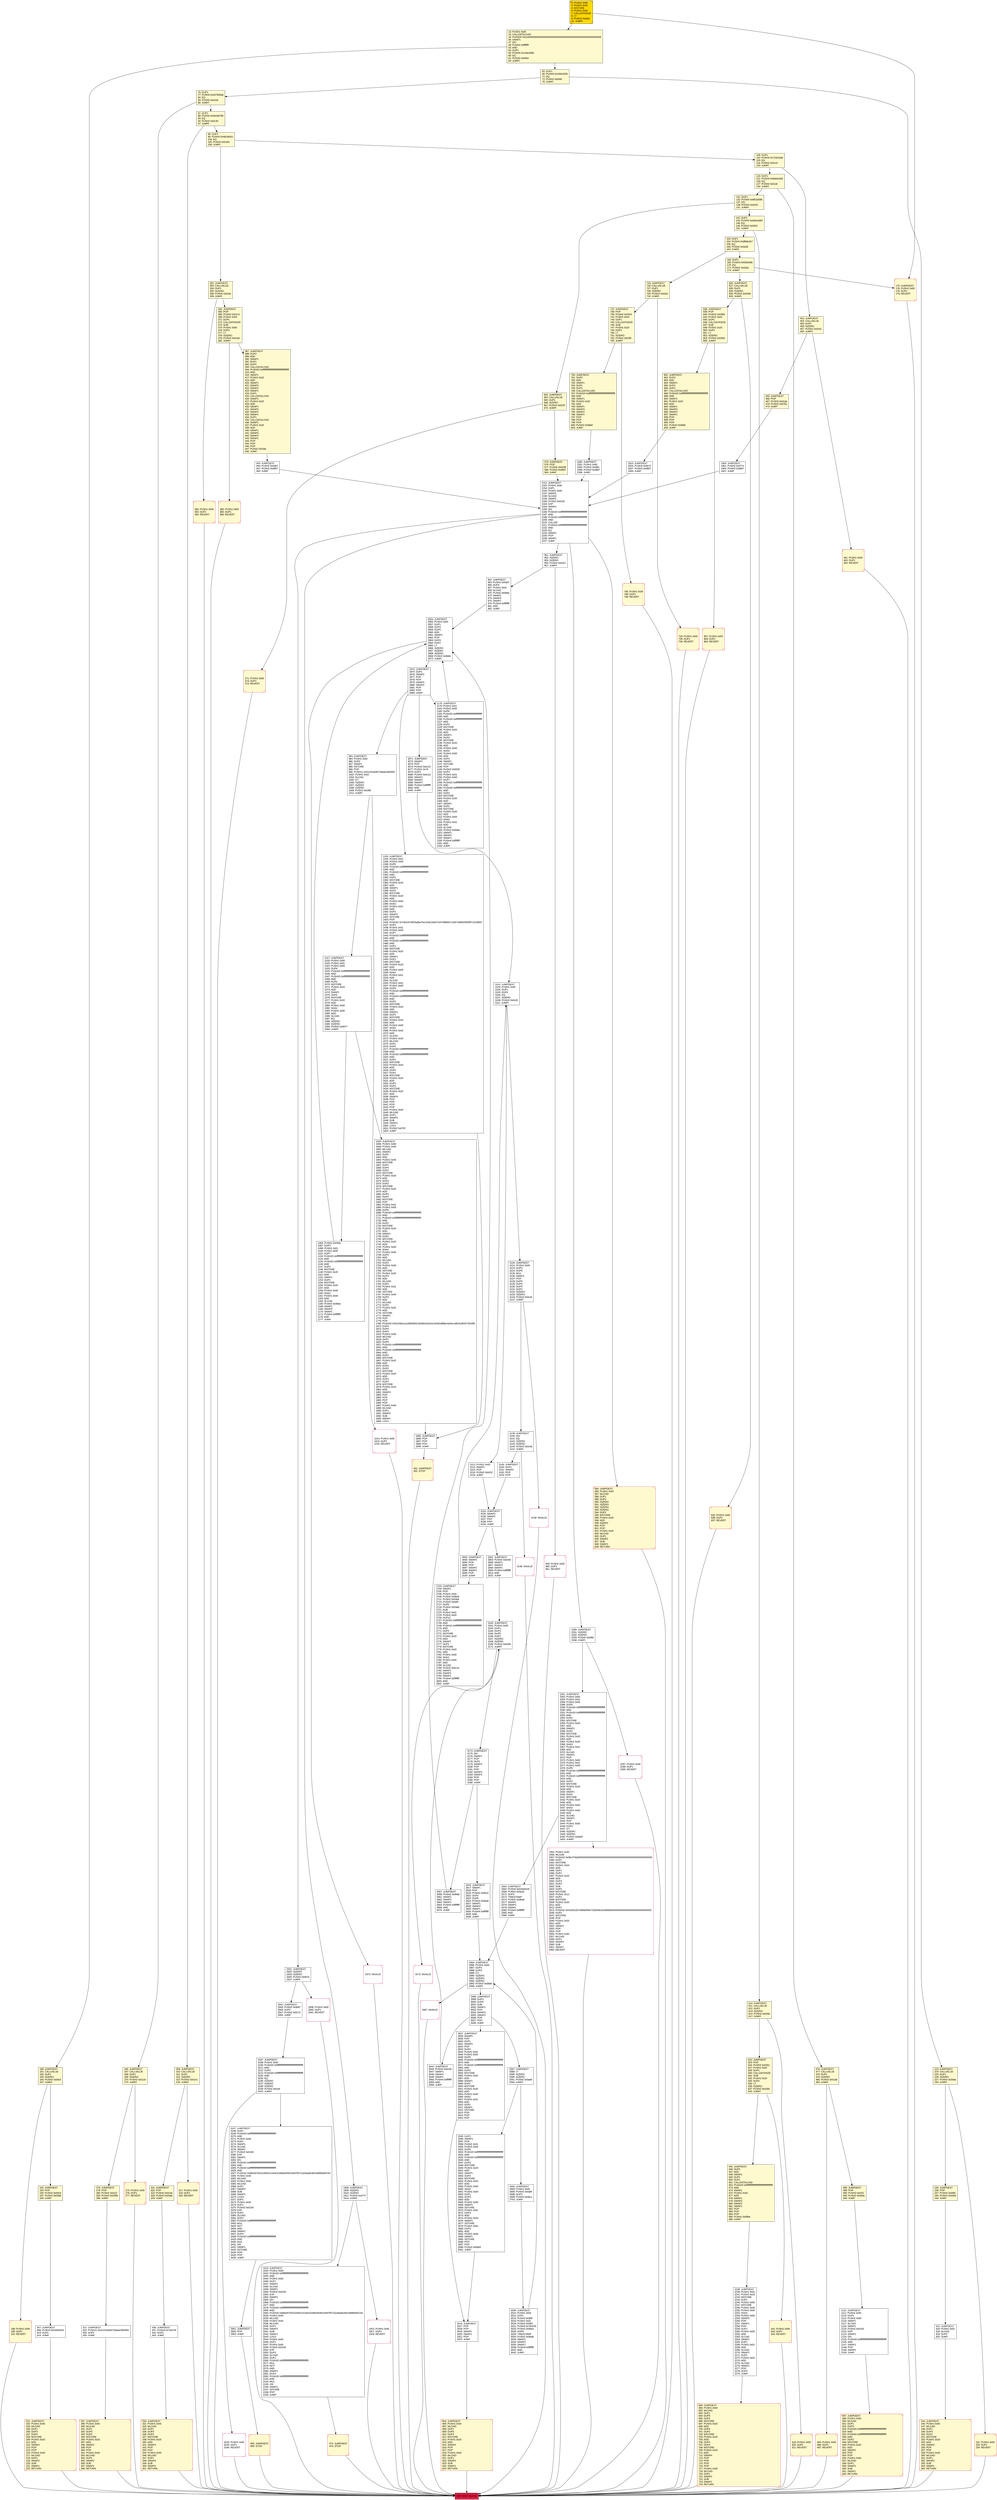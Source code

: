 digraph G {
bgcolor=transparent rankdir=UD;
node [shape=box style=filled color=black fillcolor=white fontname=arial fontcolor=black];
2280 [label="2280: JUMPDEST\l2281: PUSH1 0x00\l2283: PUSH2 0x08f2\l2286: PUSH2 0x0867\l2289: JUMP\l" ];
2984 [label="2984: JUMPDEST\l2985: PUSH1 0x00\l2987: DUP3\l2988: DUP3\l2989: GT\l2990: ISZERO\l2991: ISZERO\l2992: ISZERO\l2993: PUSH2 0x0bb6\l2996: JUMPI\l" ];
861 [label="861: JUMPDEST\l862: DUP2\l863: ADD\l864: SWAP1\l865: DUP1\l866: DUP1\l867: CALLDATALOAD\l868: PUSH20 0xffffffffffffffffffffffffffffffffffffffff\l889: AND\l890: SWAP1\l891: PUSH1 0x20\l893: ADD\l894: SWAP1\l895: SWAP3\l896: SWAP2\l897: SWAP1\l898: POP\l899: POP\l900: POP\l901: PUSH2 0x0b6b\l904: JUMP\l" fillcolor=lemonchiffon ];
2997 [label="2997: INVALID\l" shape=Msquare color=crimson ];
3243 [label="3243: PUSH1 0x00\l3245: DUP1\l3246: REVERT\l" shape=Msquare color=crimson ];
0 [label="0: PUSH1 0x80\l2: PUSH1 0x40\l4: MSTORE\l5: PUSH1 0x04\l7: CALLDATASIZE\l8: LT\l9: PUSH2 0x00af\l12: JUMPI\l" fillcolor=lemonchiffon shape=Msquare fillcolor=gold ];
352 [label="352: JUMPDEST\l353: CALLVALUE\l354: DUP1\l355: ISZERO\l356: PUSH2 0x016c\l359: JUMPI\l" fillcolor=lemonchiffon ];
951 [label="951: JUMPDEST\l952: ISZERO\l953: ISZERO\l954: PUSH2 0x03c2\l957: JUMPI\l" ];
2587 [label="2587: JUMPDEST\l2588: LT\l2589: ISZERO\l2590: ISZERO\l2591: PUSH2 0x0a84\l2594: JUMPI\l" ];
131 [label="131: DUP1\l132: PUSH4 0x8f32d59b\l137: EQ\l138: PUSH2 0x0233\l141: JUMPI\l" fillcolor=lemonchiffon ];
278 [label="278: JUMPDEST\l279: POP\l280: PUSH2 0x011f\l283: PUSH2 0x0399\l286: JUMP\l" fillcolor=lemonchiffon ];
962 [label="962: JUMPDEST\l963: PUSH2 0x03d7\l966: DUP3\l967: PUSH1 0x02\l969: SLOAD\l970: PUSH2 0x0b8a\l973: SWAP1\l974: SWAP2\l975: SWAP1\l976: PUSH4 0xffffffff\l981: AND\l982: JUMP\l" ];
223 [label="223: JUMPDEST\l224: CALLVALUE\l225: DUP1\l226: ISZERO\l227: PUSH2 0x00eb\l230: JUMPI\l" fillcolor=lemonchiffon ];
98 [label="98: DUP1\l99: PUSH4 0x48cdb451\l104: EQ\l105: PUSH2 0x0160\l108: JUMPI\l" fillcolor=lemonchiffon ];
188 [label="188: PUSH1 0x00\l190: DUP1\l191: REVERT\l" fillcolor=lemonchiffon shape=Msquare color=crimson ];
905 [label="905: JUMPDEST\l906: STOP\l" fillcolor=lemonchiffon shape=Msquare color=crimson ];
65 [label="65: DUP1\l66: PUSH4 0x165e3250\l71: EQ\l72: PUSH2 0x00df\l75: JUMPI\l" fillcolor=lemonchiffon ];
725 [label="725: JUMPDEST\l726: CALLVALUE\l727: DUP1\l728: ISZERO\l729: PUSH2 0x02e1\l732: JUMPI\l" fillcolor=lemonchiffon ];
958 [label="958: PUSH1 0x00\l960: DUP1\l961: REVERT\l" shape=Msquare color=crimson ];
2703 [label="2703: JUMPDEST\l2704: SWAP1\l2705: POP\l2706: PUSH1 0x00\l2708: PUSH2 0x0b00\l2711: PUSH2 0x03e8\l2714: PUSH2 0x0af2\l2717: DUP5\l2718: PUSH2 0x03e8\l2721: SUB\l2722: PUSH1 0x01\l2724: PUSH1 0x00\l2726: DUP12\l2727: PUSH20 0xffffffffffffffffffffffffffffffffffffffff\l2748: AND\l2749: PUSH20 0xffffffffffffffffffffffffffffffffffffffff\l2770: AND\l2771: DUP2\l2772: MSTORE\l2773: PUSH1 0x20\l2775: ADD\l2776: SWAP1\l2777: DUP2\l2778: MSTORE\l2779: PUSH1 0x20\l2781: ADD\l2782: PUSH1 0x00\l2784: SHA3\l2785: PUSH1 0x00\l2787: ADD\l2788: SLOAD\l2789: PUSH2 0x0c1d\l2792: SWAP1\l2793: SWAP2\l2794: SWAP1\l2795: PUSH4 0xffffffff\l2800: AND\l2801: JUMP\l" ];
641 [label="641: PUSH1 0x00\l643: DUP1\l644: REVERT\l" fillcolor=lemonchiffon shape=Msquare color=crimson ];
2973 [label="2973: INVALID\l" shape=Msquare color=crimson ];
2454 [label="2454: PUSH1 0x40\l2456: MLOAD\l2457: PUSH32 0x08c379a000000000000000000000000000000000000000000000000000000000\l2490: DUP2\l2491: MSTORE\l2492: PUSH1 0x04\l2494: ADD\l2495: DUP1\l2496: DUP1\l2497: PUSH1 0x20\l2499: ADD\l2500: DUP3\l2501: DUP2\l2502: SUB\l2503: DUP3\l2504: MSTORE\l2505: PUSH1 0x12\l2507: DUP2\l2508: MSTORE\l2509: PUSH1 0x20\l2511: ADD\l2512: DUP1\l2513: PUSH32 0x416c6c20746f6b656e7320636c61696d65640000000000000000000000000000\l2546: DUP2\l2547: MSTORE\l2548: POP\l2549: PUSH1 0x20\l2551: ADD\l2552: SWAP2\l2553: POP\l2554: POP\l2555: PUSH1 0x40\l2557: MLOAD\l2558: DUP1\l2559: SWAP2\l2560: SUB\l2561: SWAP1\l2562: REVERT\l" shape=Msquare color=crimson ];
2692 [label="2692: JUMPDEST\l2693: PUSH1 0x00\l2695: PUSH2 0x0a8f\l2698: DUP3\l2699: PUSH2 0x0bc1\l2702: JUMP\l" ];
153 [label="153: DUP1\l154: PUSH4 0xdf8de3e7\l159: EQ\l160: PUSH2 0x02d5\l163: JUMPI\l" fillcolor=lemonchiffon ];
321 [label="321: JUMPDEST\l322: POP\l323: PUSH2 0x014a\l326: PUSH2 0x03a8\l329: JUMP\l" fillcolor=lemonchiffon ];
109 [label="109: DUP1\l110: PUSH4 0x715018a6\l115: EQ\l116: PUSH2 0x01c5\l119: JUMPI\l" fillcolor=lemonchiffon ];
622 [label="622: JUMPDEST\l623: POP\l624: PUSH2 0x02b1\l627: PUSH1 0x04\l629: DUP1\l630: CALLDATASIZE\l631: SUB\l632: PUSH1 0x20\l634: DUP2\l635: LT\l636: ISZERO\l637: PUSH2 0x0285\l640: JUMPI\l" fillcolor=lemonchiffon ];
87 [label="87: DUP1\l88: PUSH4 0x2b2ab780\l93: EQ\l94: PUSH2 0x0135\l97: JUMPI\l" fillcolor=lemonchiffon ];
453 [label="453: JUMPDEST\l454: CALLVALUE\l455: DUP1\l456: ISZERO\l457: PUSH2 0x01d1\l460: JUMPI\l" fillcolor=lemonchiffon ];
484 [label="484: PUSH1 0x00\l486: DUP1\l487: REVERT\l" fillcolor=lemonchiffon shape=Msquare color=crimson ];
231 [label="231: PUSH1 0x00\l233: DUP1\l234: REVERT\l" fillcolor=lemonchiffon shape=Msquare color=crimson ];
244 [label="244: JUMPDEST\l245: PUSH1 0x40\l247: MLOAD\l248: DUP1\l249: DUP3\l250: DUP2\l251: MSTORE\l252: PUSH1 0x20\l254: ADD\l255: SWAP2\l256: POP\l257: POP\l258: PUSH1 0x40\l260: MLOAD\l261: DUP1\l262: SWAP2\l263: SUB\l264: SWAP1\l265: RETURN\l" fillcolor=lemonchiffon shape=Msquare color=crimson ];
3174 [label="3174: JUMPDEST\l3175: DIV\l3176: SWAP1\l3177: POP\l3178: DUP1\l3179: SWAP2\l3180: POP\l3181: POP\l3182: SWAP3\l3183: SWAP2\l3184: POP\l3185: POP\l3186: JUMP\l" ];
474 [label="474: JUMPDEST\l475: STOP\l" fillcolor=lemonchiffon shape=Msquare color=crimson ];
1919 [label="1919: JUMPDEST\l1920: PUSH1 0x00\l1922: PUSH20 0xffffffffffffffffffffffffffffffffffffffff\l1943: AND\l1944: PUSH1 0x00\l1946: DUP1\l1947: SWAP1\l1948: SLOAD\l1949: SWAP1\l1950: PUSH2 0x0100\l1953: EXP\l1954: SWAP1\l1955: DIV\l1956: PUSH20 0xffffffffffffffffffffffffffffffffffffffff\l1977: AND\l1978: PUSH20 0xffffffffffffffffffffffffffffffffffffffff\l1999: AND\l2000: PUSH32 0x8be0079c531659141344cd1fd0a4f28419497f9722a3daafe3b4186f6b6457e0\l2033: PUSH1 0x40\l2035: MLOAD\l2036: PUSH1 0x40\l2038: MLOAD\l2039: DUP1\l2040: SWAP2\l2041: SUB\l2042: SWAP1\l2043: LOG3\l2044: PUSH1 0x00\l2046: DUP1\l2047: PUSH1 0x00\l2049: PUSH2 0x0100\l2052: EXP\l2053: DUP2\l2054: SLOAD\l2055: DUP2\l2056: PUSH20 0xffffffffffffffffffffffffffffffffffffffff\l2077: MUL\l2078: NOT\l2079: AND\l2080: SWAP1\l2081: DUP4\l2082: PUSH20 0xffffffffffffffffffffffffffffffffffffffff\l2103: AND\l2104: MUL\l2105: OR\l2106: SWAP1\l2107: SSTORE\l2108: POP\l2109: JUMP\l" ];
2238 [label="2238: JUMPDEST\l2239: PUSH1 0x01\l2241: PUSH1 0x20\l2243: MSTORE\l2244: DUP1\l2245: PUSH1 0x00\l2247: MSTORE\l2248: PUSH1 0x40\l2250: PUSH1 0x00\l2252: SHA3\l2253: PUSH1 0x00\l2255: SWAP2\l2256: POP\l2257: SWAP1\l2258: POP\l2259: DUP1\l2260: PUSH1 0x00\l2262: ADD\l2263: SLOAD\l2264: SWAP1\l2265: DUP1\l2266: PUSH1 0x01\l2268: ADD\l2269: SLOAD\l2270: SWAP1\l2271: DUP1\l2272: PUSH1 0x02\l2274: ADD\l2275: SLOAD\l2276: SWAP1\l2277: POP\l2278: DUP4\l2279: JUMP\l" ];
1013 [label="1013: PUSH1 0x00\l1015: DUP1\l1016: REVERT\l" shape=Msquare color=crimson ];
756 [label="756: PUSH1 0x00\l758: DUP1\l759: REVERT\l" fillcolor=lemonchiffon shape=Msquare color=crimson ];
451 [label="451: JUMPDEST\l452: STOP\l" fillcolor=lemonchiffon shape=Msquare color=crimson ];
2297 [label="2297: PUSH1 0x00\l2299: DUP1\l2300: REVERT\l" shape=Msquare color=crimson ];
3009 [label="3009: JUMPDEST\l3010: PUSH1 0x00\l3012: DUP1\l3013: PUSH2 0x0bff\l3016: PUSH1 0x01\l3018: PUSH2 0x0bf1\l3021: PUSH3 0x76a700\l3025: PUSH2 0x0be3\l3028: DUP8\l3029: TIMESTAMP\l3030: PUSH2 0x0ba8\l3033: SWAP1\l3034: SWAP2\l3035: SWAP1\l3036: PUSH4 0xffffffff\l3041: AND\l3042: JUMP\l" ];
3093 [label="3093: JUMPDEST\l3094: SWAP2\l3095: POP\l3096: POP\l3097: SWAP2\l3098: SWAP1\l3099: POP\l3100: JUMP\l" ];
645 [label="645: JUMPDEST\l646: DUP2\l647: ADD\l648: SWAP1\l649: DUP1\l650: DUP1\l651: CALLDATALOAD\l652: PUSH20 0xffffffffffffffffffffffffffffffffffffffff\l673: AND\l674: SWAP1\l675: PUSH1 0x20\l677: ADD\l678: SWAP1\l679: SWAP3\l680: SWAP2\l681: SWAP1\l682: POP\l683: POP\l684: POP\l685: PUSH2 0x08be\l688: JUMP\l" fillcolor=lemonchiffon ];
3057 [label="3057: JUMPDEST\l3058: PUSH2 0x0b8a\l3061: SWAP1\l3062: SWAP2\l3063: SWAP1\l3064: PUSH4 0xffffffff\l3069: AND\l3070: JUMP\l" ];
3154 [label="3154: JUMPDEST\l3155: SWAP3\l3156: SWAP2\l3157: POP\l3158: POP\l3159: JUMP\l" ];
461 [label="461: PUSH1 0x00\l463: DUP1\l464: REVERT\l" fillcolor=lemonchiffon shape=Msquare color=crimson ];
3437 [label="3437: EXIT BLOCK\l" fillcolor=crimson ];
76 [label="76: DUP1\l77: PUSH4 0x297855a8\l82: EQ\l83: PUSH2 0x010a\l86: JUMPI\l" fillcolor=lemonchiffon ];
2290 [label="2290: JUMPDEST\l2291: ISZERO\l2292: ISZERO\l2293: PUSH2 0x08fd\l2296: JUMPI\l" ];
2916 [label="2916: JUMPDEST\l2917: POP\l2918: POP\l2919: SWAP2\l2920: SWAP1\l2921: POP\l2922: JUMP\l" ];
120 [label="120: DUP1\l121: PUSH4 0x8da5cb5b\l126: EQ\l127: PUSH2 0x01dc\l130: JUMPI\l" fillcolor=lemonchiffon ];
610 [label="610: JUMPDEST\l611: CALLVALUE\l612: DUP1\l613: ISZERO\l614: PUSH2 0x026e\l617: JUMPI\l" fillcolor=lemonchiffon ];
584 [label="584: JUMPDEST\l585: PUSH1 0x40\l587: MLOAD\l588: DUP1\l589: DUP3\l590: ISZERO\l591: ISZERO\l592: ISZERO\l593: ISZERO\l594: DUP2\l595: MSTORE\l596: PUSH1 0x20\l598: ADD\l599: SWAP2\l600: POP\l601: POP\l602: PUSH1 0x40\l604: MLOAD\l605: DUP1\l606: SWAP2\l607: SUB\l608: SWAP1\l609: RETURN\l" fillcolor=lemonchiffon shape=Msquare color=crimson ];
907 [label="907: JUMPDEST\l908: PUSH4 0x033e9100\l913: DUP2\l914: JUMP\l" ];
737 [label="737: JUMPDEST\l738: POP\l739: PUSH2 0x0324\l742: PUSH1 0x04\l744: DUP1\l745: CALLDATASIZE\l746: SUB\l747: PUSH1 0x20\l749: DUP2\l750: LT\l751: ISZERO\l752: PUSH2 0x02f8\l755: JUMPI\l" fillcolor=lemonchiffon ];
2563 [label="2563: JUMPDEST\l2564: PUSH4 0x033e9100\l2569: PUSH2 0x0a1b\l2572: DUP3\l2573: TIMESTAMP\l2574: PUSH2 0x0ba8\l2577: SWAP1\l2578: SWAP2\l2579: SWAP1\l2580: PUSH4 0xffffffff\l2585: AND\l2586: JUMP\l" ];
201 [label="201: JUMPDEST\l202: PUSH1 0x40\l204: MLOAD\l205: DUP1\l206: DUP3\l207: DUP2\l208: MSTORE\l209: PUSH1 0x20\l211: ADD\l212: SWAP2\l213: POP\l214: POP\l215: PUSH1 0x40\l217: MLOAD\l218: DUP1\l219: SWAP2\l220: SUB\l221: SWAP1\l222: RETURN\l" fillcolor=lemonchiffon shape=Msquare color=crimson ];
733 [label="733: PUSH1 0x00\l735: DUP1\l736: REVERT\l" fillcolor=lemonchiffon shape=Msquare color=crimson ];
2954 [label="2954: JUMPDEST\l2955: PUSH1 0x00\l2957: DUP1\l2958: DUP3\l2959: DUP5\l2960: ADD\l2961: SWAP1\l2962: POP\l2963: DUP4\l2964: DUP2\l2965: LT\l2966: ISZERO\l2967: ISZERO\l2968: ISZERO\l2969: PUSH2 0x0b9e\l2972: JUMPI\l" ];
1895 [label="1895: JUMPDEST\l1896: POP\l1897: POP\l1898: POP\l1899: JUMP\l" ];
563 [label="563: JUMPDEST\l564: CALLVALUE\l565: DUP1\l566: ISZERO\l567: PUSH2 0x023f\l570: JUMPI\l" fillcolor=lemonchiffon ];
192 [label="192: JUMPDEST\l193: POP\l194: PUSH2 0x00c9\l197: PUSH2 0x038b\l200: JUMP\l" fillcolor=lemonchiffon ];
488 [label="488: JUMPDEST\l489: POP\l490: PUSH2 0x01f1\l493: PUSH2 0x083e\l496: JUMP\l" fillcolor=lemonchiffon ];
943 [label="943: JUMPDEST\l944: PUSH2 0x03b7\l947: PUSH2 0x0867\l950: JUMP\l" ];
983 [label="983: JUMPDEST\l984: PUSH1 0x02\l986: DUP2\l987: SWAP1\l988: SSTORE\l989: POP\l990: PUSH11 0x2cc01ee0671b6aec800000\l1002: PUSH1 0x02\l1004: SLOAD\l1005: GT\l1006: ISZERO\l1007: ISZERO\l1008: ISZERO\l1009: PUSH2 0x03f9\l1012: JUMPI\l" ];
2998 [label="2998: JUMPDEST\l2999: DUP2\l3000: DUP4\l3001: SUB\l3002: SWAP1\l3003: POP\l3004: SWAP3\l3005: SWAP2\l3006: POP\l3007: POP\l3008: JUMP\l" ];
3101 [label="3101: JUMPDEST\l3102: PUSH1 0x00\l3104: DUP1\l3105: DUP4\l3106: EQ\l3107: ISZERO\l3108: PUSH2 0x0c30\l3111: JUMPI\l" ];
804 [label="804: JUMPDEST\l805: PUSH1 0x40\l807: MLOAD\l808: DUP1\l809: DUP3\l810: DUP2\l811: MSTORE\l812: PUSH1 0x20\l814: ADD\l815: SWAP2\l816: POP\l817: POP\l818: PUSH1 0x40\l820: MLOAD\l821: DUP1\l822: SWAP2\l823: SUB\l824: SWAP1\l825: RETURN\l" fillcolor=lemonchiffon shape=Msquare color=crimson ];
2816 [label="2816: JUMPDEST\l2817: SWAP1\l2818: POP\l2819: PUSH2 0x0b15\l2822: DUP2\l2823: DUP6\l2824: PUSH2 0x0ba8\l2827: SWAP1\l2828: SWAP2\l2829: SWAP1\l2830: PUSH4 0xffffffff\l2835: AND\l2836: JUMP\l" ];
364 [label="364: JUMPDEST\l365: POP\l366: PUSH2 0x01c3\l369: PUSH1 0x04\l371: DUP1\l372: CALLDATASIZE\l373: SUB\l374: PUSH1 0x60\l376: DUP2\l377: LT\l378: ISZERO\l379: PUSH2 0x0183\l382: JUMPI\l" fillcolor=lemonchiffon ];
571 [label="571: PUSH1 0x00\l573: DUP1\l574: REVERT\l" fillcolor=lemonchiffon shape=Msquare color=crimson ];
317 [label="317: PUSH1 0x00\l319: DUP1\l320: REVERT\l" fillcolor=lemonchiffon shape=Msquare color=crimson ];
465 [label="465: JUMPDEST\l466: POP\l467: PUSH2 0x01da\l470: PUSH2 0x076c\l473: JUMP\l" fillcolor=lemonchiffon ];
2931 [label="2931: JUMPDEST\l2932: ISZERO\l2933: ISZERO\l2934: PUSH2 0x0b7e\l2937: JUMPI\l" ];
2951 [label="2951: JUMPDEST\l2952: POP\l2953: JUMP\l" ];
497 [label="497: JUMPDEST\l498: PUSH1 0x40\l500: MLOAD\l501: DUP1\l502: DUP3\l503: PUSH20 0xffffffffffffffffffffffffffffffffffffffff\l524: AND\l525: PUSH20 0xffffffffffffffffffffffffffffffffffffffff\l546: AND\l547: DUP2\l548: MSTORE\l549: PUSH1 0x20\l551: ADD\l552: SWAP2\l553: POP\l554: POP\l555: PUSH1 0x40\l557: MLOAD\l558: DUP1\l559: SWAP2\l560: SUB\l561: SWAP1\l562: RETURN\l" fillcolor=lemonchiffon shape=Msquare color=crimson ];
1333 [label="1333: JUMPDEST\l1334: PUSH1 0x01\l1336: PUSH1 0x00\l1338: DUP6\l1339: PUSH20 0xffffffffffffffffffffffffffffffffffffffff\l1360: AND\l1361: PUSH20 0xffffffffffffffffffffffffffffffffffffffff\l1382: AND\l1383: DUP2\l1384: MSTORE\l1385: PUSH1 0x20\l1387: ADD\l1388: SWAP1\l1389: DUP2\l1390: MSTORE\l1391: PUSH1 0x20\l1393: ADD\l1394: PUSH1 0x00\l1396: SHA3\l1397: PUSH1 0x01\l1399: ADD\l1400: DUP2\l1401: SWAP1\l1402: SSTORE\l1403: POP\l1404: PUSH32 0x7de2c67df24adbe7bcc318c2a9474247889d37c1b67c68932f0d5ff7101bf697\l1437: DUP4\l1438: PUSH1 0x01\l1440: PUSH1 0x00\l1442: DUP7\l1443: PUSH20 0xffffffffffffffffffffffffffffffffffffffff\l1464: AND\l1465: PUSH20 0xffffffffffffffffffffffffffffffffffffffff\l1486: AND\l1487: DUP2\l1488: MSTORE\l1489: PUSH1 0x20\l1491: ADD\l1492: SWAP1\l1493: DUP2\l1494: MSTORE\l1495: PUSH1 0x20\l1497: ADD\l1498: PUSH1 0x00\l1500: SHA3\l1501: PUSH1 0x01\l1503: ADD\l1504: SLOAD\l1505: PUSH1 0x01\l1507: PUSH1 0x00\l1509: DUP8\l1510: PUSH20 0xffffffffffffffffffffffffffffffffffffffff\l1531: AND\l1532: PUSH20 0xffffffffffffffffffffffffffffffffffffffff\l1553: AND\l1554: DUP2\l1555: MSTORE\l1556: PUSH1 0x20\l1558: ADD\l1559: SWAP1\l1560: DUP2\l1561: MSTORE\l1562: PUSH1 0x20\l1564: ADD\l1565: PUSH1 0x00\l1567: SHA3\l1568: PUSH1 0x02\l1570: ADD\l1571: SLOAD\l1572: PUSH1 0x40\l1574: MLOAD\l1575: DUP1\l1576: DUP5\l1577: PUSH20 0xffffffffffffffffffffffffffffffffffffffff\l1598: AND\l1599: PUSH20 0xffffffffffffffffffffffffffffffffffffffff\l1620: AND\l1621: DUP2\l1622: MSTORE\l1623: PUSH1 0x20\l1625: ADD\l1626: DUP4\l1627: DUP2\l1628: MSTORE\l1629: PUSH1 0x20\l1631: ADD\l1632: DUP3\l1633: DUP2\l1634: MSTORE\l1635: PUSH1 0x20\l1637: ADD\l1638: SWAP4\l1639: POP\l1640: POP\l1641: POP\l1642: POP\l1643: PUSH1 0x40\l1645: MLOAD\l1646: DUP1\l1647: SWAP2\l1648: SUB\l1649: SWAP1\l1650: LOG1\l1651: PUSH2 0x0767\l1654: JUMP\l" ];
3043 [label="3043: JUMPDEST\l3044: PUSH2 0x0c58\l3047: SWAP1\l3048: SWAP2\l3049: SWAP1\l3050: PUSH4 0xffffffff\l3055: AND\l3056: JUMP\l" ];
1900 [label="1900: JUMPDEST\l1901: PUSH2 0x0774\l1904: PUSH2 0x0867\l1907: JUMP\l" ];
175 [label="175: JUMPDEST\l176: PUSH1 0x00\l178: DUP1\l179: REVERT\l" fillcolor=lemonchiffon shape=Msquare color=crimson ];
2110 [label="2110: JUMPDEST\l2111: PUSH1 0x00\l2113: DUP1\l2114: PUSH1 0x00\l2116: SWAP1\l2117: SLOAD\l2118: SWAP1\l2119: PUSH2 0x0100\l2122: EXP\l2123: SWAP1\l2124: DIV\l2125: PUSH20 0xffffffffffffffffffffffffffffffffffffffff\l2146: AND\l2147: SWAP1\l2148: POP\l2149: SWAP1\l2150: JUMP\l" ];
287 [label="287: JUMPDEST\l288: PUSH1 0x40\l290: MLOAD\l291: DUP1\l292: DUP3\l293: DUP2\l294: MSTORE\l295: PUSH1 0x20\l297: ADD\l298: SWAP2\l299: POP\l300: POP\l301: PUSH1 0x40\l303: MLOAD\l304: DUP1\l305: SWAP2\l306: SUB\l307: SWAP1\l308: RETURN\l" fillcolor=lemonchiffon shape=Msquare color=crimson ];
689 [label="689: JUMPDEST\l690: PUSH1 0x40\l692: MLOAD\l693: DUP1\l694: DUP5\l695: DUP2\l696: MSTORE\l697: PUSH1 0x20\l699: ADD\l700: DUP4\l701: DUP2\l702: MSTORE\l703: PUSH1 0x20\l705: ADD\l706: DUP3\l707: DUP2\l708: MSTORE\l709: PUSH1 0x20\l711: ADD\l712: SWAP4\l713: POP\l714: POP\l715: POP\l716: POP\l717: PUSH1 0x40\l719: MLOAD\l720: DUP1\l721: SWAP2\l722: SUB\l723: SWAP1\l724: RETURN\l" fillcolor=lemonchiffon shape=Msquare color=crimson ];
1655 [label="1655: JUMPDEST\l1656: PUSH1 0x60\l1658: PUSH1 0x40\l1660: MLOAD\l1661: SWAP1\l1662: DUP2\l1663: ADD\l1664: PUSH1 0x40\l1666: MSTORE\l1667: DUP1\l1668: DUP4\l1669: DUP2\l1670: MSTORE\l1671: PUSH1 0x20\l1673: ADD\l1674: DUP4\l1675: DUP2\l1676: MSTORE\l1677: PUSH1 0x20\l1679: ADD\l1680: DUP3\l1681: DUP2\l1682: MSTORE\l1683: POP\l1684: PUSH1 0x01\l1686: PUSH1 0x00\l1688: DUP6\l1689: PUSH20 0xffffffffffffffffffffffffffffffffffffffff\l1710: AND\l1711: PUSH20 0xffffffffffffffffffffffffffffffffffffffff\l1732: AND\l1733: DUP2\l1734: MSTORE\l1735: PUSH1 0x20\l1737: ADD\l1738: SWAP1\l1739: DUP2\l1740: MSTORE\l1741: PUSH1 0x20\l1743: ADD\l1744: PUSH1 0x00\l1746: SHA3\l1747: PUSH1 0x00\l1749: DUP3\l1750: ADD\l1751: MLOAD\l1752: DUP2\l1753: PUSH1 0x00\l1755: ADD\l1756: SSTORE\l1757: PUSH1 0x20\l1759: DUP3\l1760: ADD\l1761: MLOAD\l1762: DUP2\l1763: PUSH1 0x01\l1765: ADD\l1766: SSTORE\l1767: PUSH1 0x40\l1769: DUP3\l1770: ADD\l1771: MLOAD\l1772: DUP2\l1773: PUSH1 0x02\l1775: ADD\l1776: SSTORE\l1777: SWAP1\l1778: POP\l1779: POP\l1780: PUSH32 0x5c209a1ca10f840f261d548a332e2ec343d1888bc4dc6ccd8cf1ef62073543f8\l1813: DUP4\l1814: DUP4\l1815: DUP4\l1816: PUSH1 0x40\l1818: MLOAD\l1819: DUP1\l1820: DUP5\l1821: PUSH20 0xffffffffffffffffffffffffffffffffffffffff\l1842: AND\l1843: PUSH20 0xffffffffffffffffffffffffffffffffffffffff\l1864: AND\l1865: DUP2\l1866: MSTORE\l1867: PUSH1 0x20\l1869: ADD\l1870: DUP4\l1871: DUP2\l1872: MSTORE\l1873: PUSH1 0x20\l1875: ADD\l1876: DUP3\l1877: DUP2\l1878: MSTORE\l1879: PUSH1 0x20\l1881: ADD\l1882: SWAP4\l1883: POP\l1884: POP\l1885: POP\l1886: POP\l1887: PUSH1 0x40\l1889: MLOAD\l1890: DUP1\l1891: SWAP2\l1892: SUB\l1893: SWAP1\l1894: LOG1\l" ];
387 [label="387: JUMPDEST\l388: DUP2\l389: ADD\l390: SWAP1\l391: DUP1\l392: DUP1\l393: CALLDATALOAD\l394: PUSH20 0xffffffffffffffffffffffffffffffffffffffff\l415: AND\l416: SWAP1\l417: PUSH1 0x20\l419: ADD\l420: SWAP1\l421: SWAP3\l422: SWAP2\l423: SWAP1\l424: DUP1\l425: CALLDATALOAD\l426: SWAP1\l427: PUSH1 0x20\l429: ADD\l430: SWAP1\l431: SWAP3\l432: SWAP2\l433: SWAP1\l434: DUP1\l435: CALLDATALOAD\l436: SWAP1\l437: PUSH1 0x20\l439: ADD\l440: SWAP1\l441: SWAP3\l442: SWAP2\l443: SWAP1\l444: POP\l445: POP\l446: POP\l447: PUSH2 0x03af\l450: JUMP\l" fillcolor=lemonchiffon ];
3139 [label="3139: JUMPDEST\l3140: DIV\l3141: EQ\l3142: ISZERO\l3143: ISZERO\l3144: PUSH2 0x0c4d\l3147: JUMPI\l" ];
2301 [label="2301: JUMPDEST\l2302: PUSH1 0x00\l2304: PUSH1 0x01\l2306: PUSH1 0x00\l2308: DUP5\l2309: PUSH20 0xffffffffffffffffffffffffffffffffffffffff\l2330: AND\l2331: PUSH20 0xffffffffffffffffffffffffffffffffffffffff\l2352: AND\l2353: DUP2\l2354: MSTORE\l2355: PUSH1 0x20\l2357: ADD\l2358: SWAP1\l2359: DUP2\l2360: MSTORE\l2361: PUSH1 0x20\l2363: ADD\l2364: PUSH1 0x00\l2366: SHA3\l2367: PUSH1 0x01\l2369: ADD\l2370: SLOAD\l2371: SWAP1\l2372: POP\l2373: PUSH1 0x00\l2375: PUSH1 0x01\l2377: PUSH1 0x00\l2379: DUP6\l2380: PUSH20 0xffffffffffffffffffffffffffffffffffffffff\l2401: AND\l2402: PUSH20 0xffffffffffffffffffffffffffffffffffffffff\l2423: AND\l2424: DUP2\l2425: MSTORE\l2426: PUSH1 0x20\l2428: ADD\l2429: SWAP1\l2430: DUP2\l2431: MSTORE\l2432: PUSH1 0x20\l2434: ADD\l2435: PUSH1 0x00\l2437: SHA3\l2438: PUSH1 0x02\l2440: ADD\l2441: SLOAD\l2442: SWAP1\l2443: POP\l2444: PUSH1 0x00\l2446: DUP3\l2447: GT\l2448: ISZERO\l2449: ISZERO\l2450: PUSH2 0x0a03\l2453: JUMPI\l" ];
274 [label="274: PUSH1 0x00\l276: DUP1\l277: REVERT\l" fillcolor=lemonchiffon shape=Msquare color=crimson ];
2802 [label="2802: JUMPDEST\l2803: PUSH2 0x0c58\l2806: SWAP1\l2807: SWAP2\l2808: SWAP1\l2809: PUSH4 0xffffffff\l2814: AND\l2815: JUMP\l" ];
1017 [label="1017: JUMPDEST\l1018: PUSH1 0x00\l1020: PUSH1 0x01\l1022: PUSH1 0x00\l1024: DUP6\l1025: PUSH20 0xffffffffffffffffffffffffffffffffffffffff\l1046: AND\l1047: PUSH20 0xffffffffffffffffffffffffffffffffffffffff\l1068: AND\l1069: DUP2\l1070: MSTORE\l1071: PUSH1 0x20\l1073: ADD\l1074: SWAP1\l1075: DUP2\l1076: MSTORE\l1077: PUSH1 0x20\l1079: ADD\l1080: PUSH1 0x00\l1082: SHA3\l1083: PUSH1 0x00\l1085: ADD\l1086: SLOAD\l1087: EQ\l1088: ISZERO\l1089: ISZERO\l1090: PUSH2 0x0677\l1093: JUMPI\l" ];
1908 [label="1908: JUMPDEST\l1909: ISZERO\l1910: ISZERO\l1911: PUSH2 0x077f\l1914: JUMPI\l" ];
266 [label="266: JUMPDEST\l267: CALLVALUE\l268: DUP1\l269: ISZERO\l270: PUSH2 0x0116\l273: JUMPI\l" fillcolor=lemonchiffon ];
575 [label="575: JUMPDEST\l576: POP\l577: PUSH2 0x0248\l580: PUSH2 0x0867\l583: JUMP\l" fillcolor=lemonchiffon ];
826 [label="826: JUMPDEST\l827: CALLVALUE\l828: DUP1\l829: ISZERO\l830: PUSH2 0x0346\l833: JUMPI\l" fillcolor=lemonchiffon ];
3187 [label="3187: JUMPDEST\l3188: PUSH1 0x00\l3190: PUSH20 0xffffffffffffffffffffffffffffffffffffffff\l3211: AND\l3212: DUP2\l3213: PUSH20 0xffffffffffffffffffffffffffffffffffffffff\l3234: AND\l3235: EQ\l3236: ISZERO\l3237: ISZERO\l3238: ISZERO\l3239: PUSH2 0x0caf\l3242: JUMPI\l" ];
2837 [label="2837: JUMPDEST\l2838: SWAP5\l2839: POP\l2840: DUP1\l2841: SWAP4\l2842: POP\l2843: DUP4\l2844: PUSH1 0x01\l2846: PUSH1 0x00\l2848: DUP9\l2849: PUSH20 0xffffffffffffffffffffffffffffffffffffffff\l2870: AND\l2871: PUSH20 0xffffffffffffffffffffffffffffffffffffffff\l2892: AND\l2893: DUP2\l2894: MSTORE\l2895: PUSH1 0x20\l2897: ADD\l2898: SWAP1\l2899: DUP2\l2900: MSTORE\l2901: PUSH1 0x20\l2903: ADD\l2904: PUSH1 0x00\l2906: SHA3\l2907: PUSH1 0x01\l2909: ADD\l2910: DUP2\l2911: SWAP1\l2912: SSTORE\l2913: POP\l2914: POP\l2915: POP\l" ];
360 [label="360: PUSH1 0x00\l362: DUP1\l363: REVERT\l" fillcolor=lemonchiffon shape=Msquare color=crimson ];
618 [label="618: PUSH1 0x00\l620: DUP1\l621: REVERT\l" fillcolor=lemonchiffon shape=Msquare color=crimson ];
936 [label="936: JUMPDEST\l937: PUSH3 0x76a700\l941: DUP2\l942: JUMP\l" ];
2942 [label="2942: JUMPDEST\l2943: PUSH2 0x0b87\l2946: DUP2\l2947: PUSH2 0x0c73\l2950: JUMP\l" ];
142 [label="142: DUP1\l143: PUSH4 0xdd3ced63\l148: EQ\l149: PUSH2 0x0262\l152: JUMPI\l" fillcolor=lemonchiffon ];
476 [label="476: JUMPDEST\l477: CALLVALUE\l478: DUP1\l479: ISZERO\l480: PUSH2 0x01e8\l483: JUMPI\l" fillcolor=lemonchiffon ];
2151 [label="2151: JUMPDEST\l2152: PUSH1 0x00\l2154: DUP1\l2155: PUSH1 0x00\l2157: SWAP1\l2158: SLOAD\l2159: SWAP1\l2160: PUSH2 0x0100\l2163: EXP\l2164: SWAP1\l2165: DIV\l2166: PUSH20 0xffffffffffffffffffffffffffffffffffffffff\l2187: AND\l2188: PUSH20 0xffffffffffffffffffffffffffffffffffffffff\l2209: AND\l2210: CALLER\l2211: PUSH20 0xffffffffffffffffffffffffffffffffffffffff\l2232: AND\l2233: EQ\l2234: SWAP1\l2235: POP\l2236: SWAP1\l2237: JUMP\l" ];
1915 [label="1915: PUSH1 0x00\l1917: DUP1\l1918: REVERT\l" shape=Msquare color=crimson ];
3173 [label="3173: INVALID\l" shape=Msquare color=crimson ];
2938 [label="2938: PUSH1 0x00\l2940: DUP1\l2941: REVERT\l" shape=Msquare color=crimson ];
1094 [label="1094: PUSH2 0x049a\l1097: DUP3\l1098: PUSH1 0x01\l1100: PUSH1 0x00\l1102: DUP7\l1103: PUSH20 0xffffffffffffffffffffffffffffffffffffffff\l1124: AND\l1125: PUSH20 0xffffffffffffffffffffffffffffffffffffffff\l1146: AND\l1147: DUP2\l1148: MSTORE\l1149: PUSH1 0x20\l1151: ADD\l1152: SWAP1\l1153: DUP2\l1154: MSTORE\l1155: PUSH1 0x20\l1157: ADD\l1158: PUSH1 0x00\l1160: SHA3\l1161: PUSH1 0x00\l1163: ADD\l1164: SLOAD\l1165: PUSH2 0x0b8a\l1168: SWAP1\l1169: SWAP2\l1170: SWAP1\l1171: PUSH4 0xffffffff\l1176: AND\l1177: JUMP\l" ];
3247 [label="3247: JUMPDEST\l3248: DUP1\l3249: PUSH20 0xffffffffffffffffffffffffffffffffffffffff\l3270: AND\l3271: PUSH1 0x00\l3273: DUP1\l3274: SWAP1\l3275: SLOAD\l3276: SWAP1\l3277: PUSH2 0x0100\l3280: EXP\l3281: SWAP1\l3282: DIV\l3283: PUSH20 0xffffffffffffffffffffffffffffffffffffffff\l3304: AND\l3305: PUSH20 0xffffffffffffffffffffffffffffffffffffffff\l3326: AND\l3327: PUSH32 0x8be0079c531659141344cd1fd0a4f28419497f9722a3daafe3b4186f6b6457e0\l3360: PUSH1 0x40\l3362: MLOAD\l3363: PUSH1 0x40\l3365: MLOAD\l3366: DUP1\l3367: SWAP2\l3368: SUB\l3369: SWAP1\l3370: LOG3\l3371: DUP1\l3372: PUSH1 0x00\l3374: DUP1\l3375: PUSH2 0x0100\l3378: EXP\l3379: DUP2\l3380: SLOAD\l3381: DUP2\l3382: PUSH20 0xffffffffffffffffffffffffffffffffffffffff\l3403: MUL\l3404: NOT\l3405: AND\l3406: SWAP1\l3407: DUP4\l3408: PUSH20 0xffffffffffffffffffffffffffffffffffffffff\l3429: AND\l3430: MUL\l3431: OR\l3432: SWAP1\l3433: SSTORE\l3434: POP\l3435: POP\l3436: JUMP\l" ];
383 [label="383: PUSH1 0x00\l385: DUP1\l386: REVERT\l" fillcolor=lemonchiffon shape=Msquare color=crimson ];
2595 [label="2595: DUP2\l2596: SWAP3\l2597: POP\l2598: PUSH1 0x01\l2600: PUSH1 0x00\l2602: DUP6\l2603: PUSH20 0xffffffffffffffffffffffffffffffffffffffff\l2624: AND\l2625: PUSH20 0xffffffffffffffffffffffffffffffffffffffff\l2646: AND\l2647: DUP2\l2648: MSTORE\l2649: PUSH1 0x20\l2651: ADD\l2652: SWAP1\l2653: DUP2\l2654: MSTORE\l2655: PUSH1 0x20\l2657: ADD\l2658: PUSH1 0x00\l2660: SHA3\l2661: PUSH1 0x00\l2663: DUP1\l2664: DUP3\l2665: ADD\l2666: PUSH1 0x00\l2668: SWAP1\l2669: SSTORE\l2670: PUSH1 0x01\l2672: DUP3\l2673: ADD\l2674: PUSH1 0x00\l2676: SWAP1\l2677: SSTORE\l2678: PUSH1 0x02\l2680: DUP3\l2681: ADD\l2682: PUSH1 0x00\l2684: SWAP1\l2685: SSTORE\l2686: POP\l2687: POP\l2688: PUSH2 0x0b64\l2691: JUMP\l" ];
180 [label="180: JUMPDEST\l181: CALLVALUE\l182: DUP1\l183: ISZERO\l184: PUSH2 0x00c0\l187: JUMPI\l" fillcolor=lemonchiffon ];
834 [label="834: PUSH1 0x00\l836: DUP1\l837: REVERT\l" fillcolor=lemonchiffon shape=Msquare color=crimson ];
1178 [label="1178: JUMPDEST\l1179: PUSH1 0x01\l1181: PUSH1 0x00\l1183: DUP6\l1184: PUSH20 0xffffffffffffffffffffffffffffffffffffffff\l1205: AND\l1206: PUSH20 0xffffffffffffffffffffffffffffffffffffffff\l1227: AND\l1228: DUP2\l1229: MSTORE\l1230: PUSH1 0x20\l1232: ADD\l1233: SWAP1\l1234: DUP2\l1235: MSTORE\l1236: PUSH1 0x20\l1238: ADD\l1239: PUSH1 0x00\l1241: SHA3\l1242: PUSH1 0x00\l1244: ADD\l1245: DUP2\l1246: SWAP1\l1247: SSTORE\l1248: POP\l1249: PUSH2 0x0535\l1252: DUP3\l1253: PUSH1 0x01\l1255: PUSH1 0x00\l1257: DUP7\l1258: PUSH20 0xffffffffffffffffffffffffffffffffffffffff\l1279: AND\l1280: PUSH20 0xffffffffffffffffffffffffffffffffffffffff\l1301: AND\l1302: DUP2\l1303: MSTORE\l1304: PUSH1 0x20\l1306: ADD\l1307: SWAP1\l1308: DUP2\l1309: MSTORE\l1310: PUSH1 0x20\l1312: ADD\l1313: PUSH1 0x00\l1315: SHA3\l1316: PUSH1 0x01\l1318: ADD\l1319: SLOAD\l1320: PUSH2 0x0b8a\l1323: SWAP1\l1324: SWAP2\l1325: SWAP1\l1326: PUSH4 0xffffffff\l1331: AND\l1332: JUMP\l" ];
921 [label="921: JUMPDEST\l922: PUSH11 0x2cc01ee0671b6aec800000\l934: DUP2\l935: JUMP\l" ];
3160 [label="3160: JUMPDEST\l3161: PUSH1 0x00\l3163: DUP1\l3164: DUP3\l3165: DUP5\l3166: DUP2\l3167: ISZERO\l3168: ISZERO\l3169: PUSH2 0x0c66\l3172: JUMPI\l" ];
309 [label="309: JUMPDEST\l310: CALLVALUE\l311: DUP1\l312: ISZERO\l313: PUSH2 0x0141\l316: JUMPI\l" fillcolor=lemonchiffon ];
235 [label="235: JUMPDEST\l236: POP\l237: PUSH2 0x00f4\l240: PUSH2 0x0393\l243: JUMP\l" fillcolor=lemonchiffon ];
2923 [label="2923: JUMPDEST\l2924: PUSH2 0x0b73\l2927: PUSH2 0x0867\l2930: JUMP\l" ];
915 [label="915: JUMPDEST\l916: PUSH1 0x02\l918: SLOAD\l919: DUP2\l920: JUMP\l" ];
760 [label="760: JUMPDEST\l761: DUP2\l762: ADD\l763: SWAP1\l764: DUP1\l765: DUP1\l766: CALLDATALOAD\l767: PUSH20 0xffffffffffffffffffffffffffffffffffffffff\l788: AND\l789: SWAP1\l790: PUSH1 0x20\l792: ADD\l793: SWAP1\l794: SWAP3\l795: SWAP2\l796: SWAP1\l797: POP\l798: POP\l799: POP\l800: PUSH2 0x08e8\l803: JUMP\l" fillcolor=lemonchiffon ];
13 [label="13: PUSH1 0x00\l15: CALLDATALOAD\l16: PUSH29 0x0100000000000000000000000000000000000000000000000000000000\l46: SWAP1\l47: DIV\l48: PUSH4 0xffffffff\l53: AND\l54: DUP1\l55: PUSH4 0x11be2d68\l60: EQ\l61: PUSH2 0x00b4\l64: JUMPI\l" fillcolor=lemonchiffon ];
164 [label="164: DUP1\l165: PUSH4 0xf2fde38b\l170: EQ\l171: PUSH2 0x033a\l174: JUMPI\l" fillcolor=lemonchiffon ];
838 [label="838: JUMPDEST\l839: POP\l840: PUSH2 0x0389\l843: PUSH1 0x04\l845: DUP1\l846: CALLDATASIZE\l847: SUB\l848: PUSH1 0x20\l850: DUP2\l851: LT\l852: ISZERO\l853: PUSH2 0x035d\l856: JUMPI\l" fillcolor=lemonchiffon ];
2974 [label="2974: JUMPDEST\l2975: DUP1\l2976: SWAP2\l2977: POP\l2978: POP\l2979: SWAP3\l2980: SWAP2\l2981: POP\l2982: POP\l2983: JUMP\l" ];
3148 [label="3148: INVALID\l" shape=Msquare color=crimson ];
3120 [label="3120: JUMPDEST\l3121: PUSH1 0x00\l3123: DUP3\l3124: DUP5\l3125: MUL\l3126: SWAP1\l3127: POP\l3128: DUP3\l3129: DUP5\l3130: DUP3\l3131: DUP2\l3132: ISZERO\l3133: ISZERO\l3134: PUSH2 0x0c43\l3137: JUMPI\l" ];
857 [label="857: PUSH1 0x00\l859: DUP1\l860: REVERT\l" fillcolor=lemonchiffon shape=Msquare color=crimson ];
330 [label="330: JUMPDEST\l331: PUSH1 0x40\l333: MLOAD\l334: DUP1\l335: DUP3\l336: DUP2\l337: MSTORE\l338: PUSH1 0x20\l340: ADD\l341: SWAP2\l342: POP\l343: POP\l344: PUSH1 0x40\l346: MLOAD\l347: DUP1\l348: SWAP2\l349: SUB\l350: SWAP1\l351: RETURN\l" fillcolor=lemonchiffon shape=Msquare color=crimson ];
3071 [label="3071: JUMPDEST\l3072: SWAP1\l3073: POP\l3074: PUSH2 0x0c15\l3077: PUSH1 0x7d\l3079: DUP3\l3080: PUSH2 0x0c1d\l3083: SWAP1\l3084: SWAP2\l3085: SWAP1\l3086: PUSH4 0xffffffff\l3091: AND\l3092: JUMP\l" ];
3112 [label="3112: PUSH1 0x00\l3114: SWAP1\l3115: POP\l3116: PUSH2 0x0c52\l3119: JUMP\l" ];
3138 [label="3138: INVALID\l" shape=Msquare color=crimson ];
3149 [label="3149: JUMPDEST\l3150: DUP1\l3151: SWAP2\l3152: POP\l3153: POP\l" ];
461 -> 3437;
109 -> 453;
235 -> 915;
65 -> 223;
2110 -> 497;
2984 -> 2997;
645 -> 2238;
2942 -> 3187;
838 -> 857;
3120 -> 3138;
266 -> 274;
907 -> 201;
2974 -> 3071;
951 -> 958;
2974 -> 1178;
733 -> 3437;
13 -> 180;
1017 -> 1655;
3174 -> 3057;
98 -> 352;
201 -> 3437;
951 -> 962;
3187 -> 3247;
584 -> 3437;
575 -> 2151;
622 -> 641;
563 -> 571;
1919 -> 474;
488 -> 2110;
826 -> 834;
3057 -> 2954;
737 -> 756;
98 -> 109;
387 -> 943;
474 -> 3437;
1333 -> 1895;
87 -> 98;
484 -> 3437;
1655 -> 1895;
2998 -> 3043;
244 -> 3437;
231 -> 3437;
153 -> 725;
826 -> 838;
164 -> 826;
2923 -> 2151;
465 -> 1900;
936 -> 330;
364 -> 387;
2297 -> 3437;
2290 -> 2297;
3154 -> 3093;
983 -> 1017;
756 -> 3437;
1013 -> 3437;
451 -> 3437;
3160 -> 3173;
2587 -> 2692;
3043 -> 3160;
3093 -> 2703;
3139 -> 3148;
364 -> 383;
563 -> 575;
2454 -> 3437;
2931 -> 2938;
3120 -> 3139;
2151 -> 2931;
2998 -> 2837;
109 -> 120;
921 -> 287;
641 -> 3437;
3139 -> 3149;
610 -> 622;
2973 -> 3437;
76 -> 87;
2974 -> 1333;
2802 -> 3160;
2931 -> 2942;
453 -> 461;
943 -> 2151;
164 -> 175;
3009 -> 2984;
476 -> 488;
2954 -> 2973;
223 -> 231;
3101 -> 3120;
622 -> 645;
725 -> 733;
2151 -> 1908;
1017 -> 1094;
120 -> 131;
180 -> 192;
962 -> 2954;
1908 -> 1915;
2997 -> 3437;
3243 -> 3437;
725 -> 737;
3071 -> 3101;
3101 -> 3112;
65 -> 76;
188 -> 3437;
905 -> 3437;
1900 -> 2151;
958 -> 3437;
309 -> 317;
2692 -> 3009;
2563 -> 2984;
3247 -> 2951;
2974 -> 983;
737 -> 760;
2703 -> 3101;
2954 -> 2974;
2984 -> 2998;
834 -> 3437;
3138 -> 3437;
476 -> 484;
131 -> 563;
330 -> 3437;
352 -> 364;
857 -> 3437;
3112 -> 3154;
3149 -> 3154;
2301 -> 2454;
2816 -> 2984;
1178 -> 2954;
2998 -> 2587;
3148 -> 3437;
0 -> 175;
142 -> 610;
453 -> 465;
1094 -> 2954;
120 -> 476;
360 -> 3437;
618 -> 3437;
266 -> 278;
915 -> 244;
2151 -> 584;
3160 -> 3174;
2595 -> 2916;
383 -> 3437;
2938 -> 3437;
1915 -> 3437;
2151 -> 2290;
3173 -> 3437;
610 -> 618;
2837 -> 2916;
2951 -> 905;
153 -> 164;
287 -> 3437;
689 -> 3437;
131 -> 142;
175 -> 3437;
352 -> 360;
2301 -> 2563;
2587 -> 2595;
497 -> 3437;
3187 -> 3243;
76 -> 266;
1895 -> 451;
3174 -> 2816;
2151 -> 951;
87 -> 309;
983 -> 1013;
2280 -> 2151;
3154 -> 2802;
274 -> 3437;
309 -> 321;
2290 -> 2301;
142 -> 153;
861 -> 2923;
2916 -> 804;
13 -> 65;
1908 -> 1919;
278 -> 921;
760 -> 2280;
317 -> 3437;
192 -> 907;
223 -> 235;
571 -> 3437;
0 -> 13;
838 -> 861;
321 -> 936;
804 -> 3437;
2238 -> 689;
180 -> 188;
}